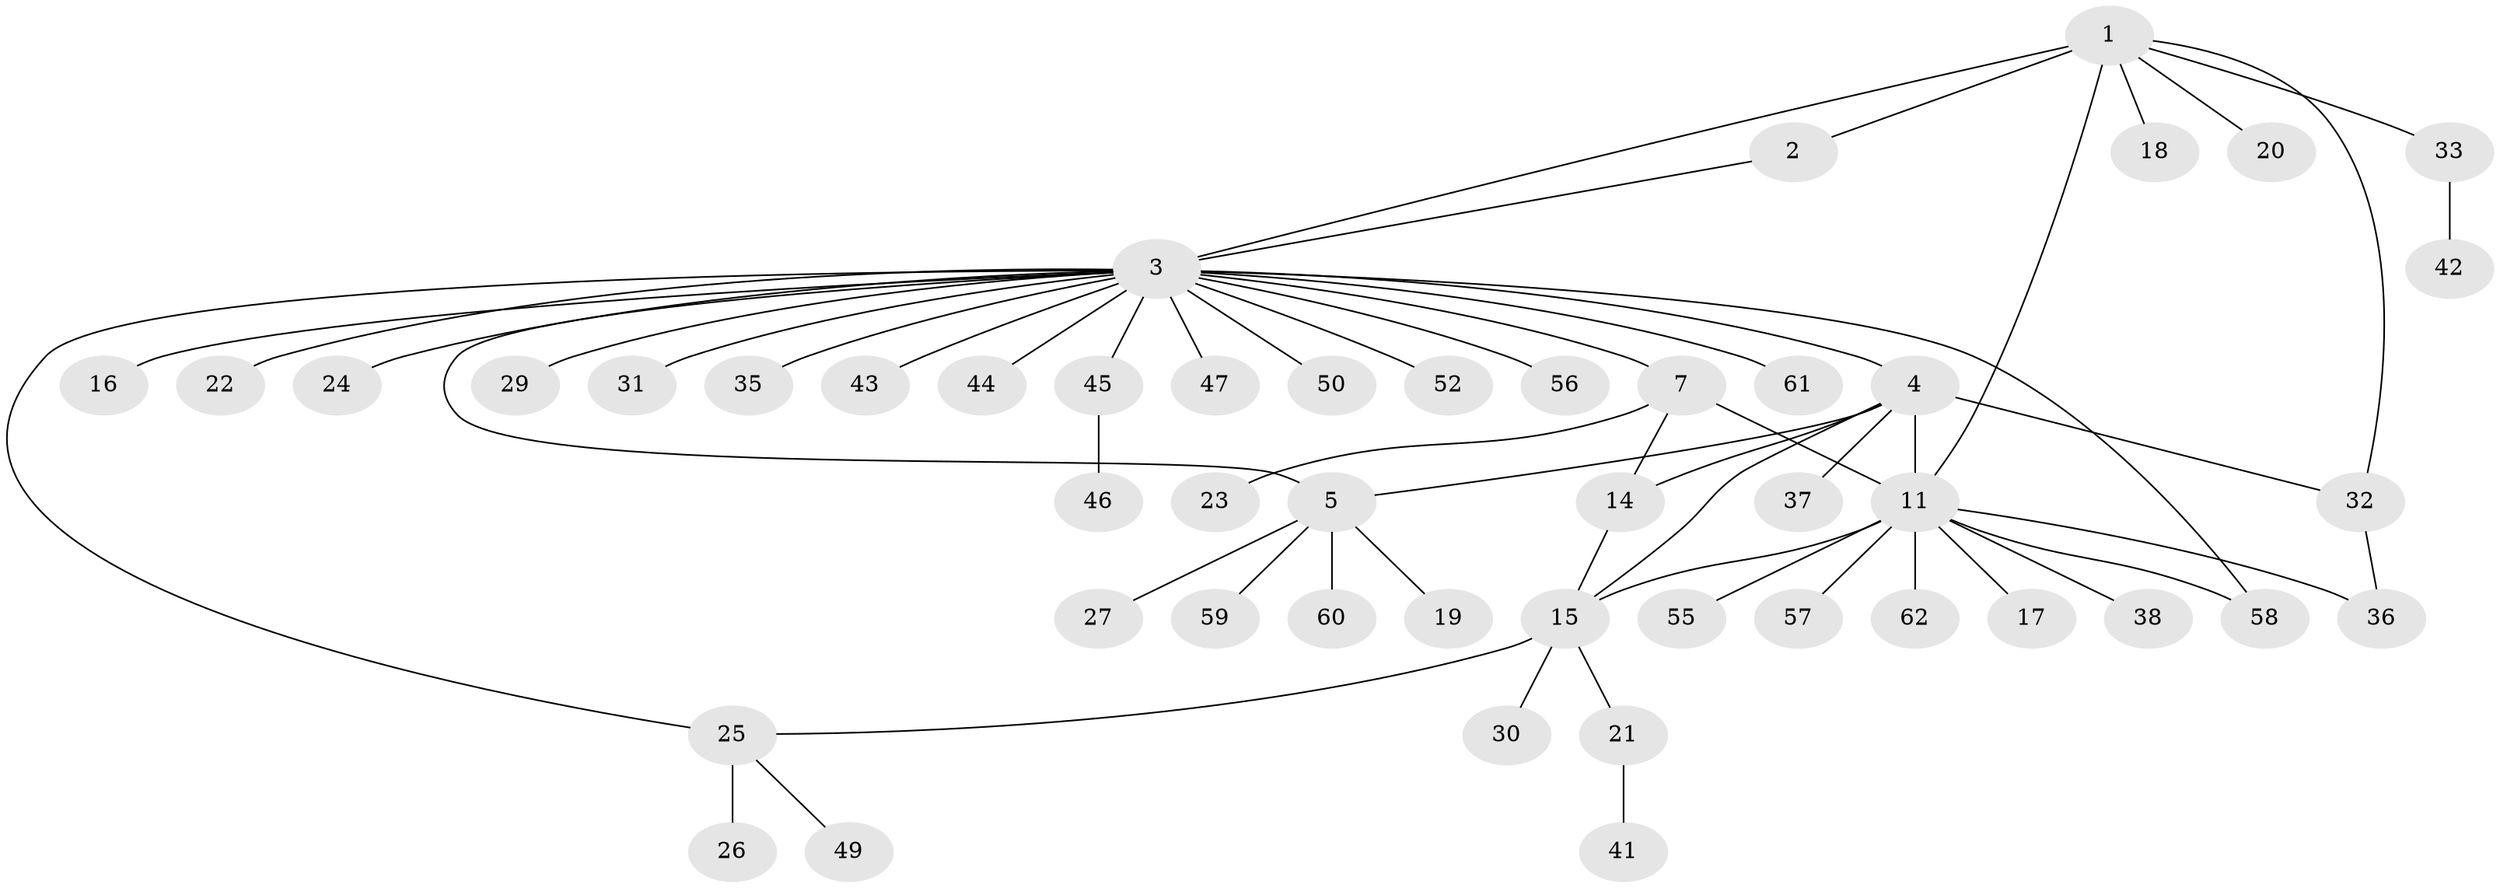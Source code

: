 // original degree distribution, {6: 0.015873015873015872, 2: 0.19047619047619047, 17: 0.015873015873015872, 5: 0.06349206349206349, 3: 0.047619047619047616, 4: 0.07936507936507936, 9: 0.015873015873015872, 10: 0.015873015873015872, 7: 0.015873015873015872, 1: 0.5396825396825397}
// Generated by graph-tools (version 1.1) at 2025/11/02/27/25 16:11:35]
// undirected, 48 vertices, 58 edges
graph export_dot {
graph [start="1"]
  node [color=gray90,style=filled];
  1 [super="+10"];
  2;
  3 [super="+9"];
  4 [super="+13"];
  5 [super="+6"];
  7 [super="+8"];
  11 [super="+12"];
  14;
  15 [super="+53"];
  16;
  17;
  18 [super="+54"];
  19;
  20;
  21 [super="+40"];
  22;
  23;
  24;
  25 [super="+28"];
  26 [super="+51"];
  27;
  29;
  30;
  31;
  32 [super="+39"];
  33 [super="+34"];
  35;
  36;
  37;
  38;
  41;
  42;
  43;
  44;
  45;
  46 [super="+48"];
  47;
  49;
  50 [super="+63"];
  52;
  55;
  56;
  57;
  58;
  59;
  60;
  61;
  62;
  1 -- 2;
  1 -- 3;
  1 -- 20;
  1 -- 32;
  1 -- 33;
  1 -- 18;
  1 -- 11 [weight=2];
  2 -- 3;
  3 -- 16;
  3 -- 24;
  3 -- 25;
  3 -- 29;
  3 -- 31;
  3 -- 35;
  3 -- 44;
  3 -- 47 [weight=2];
  3 -- 52;
  3 -- 56;
  3 -- 58;
  3 -- 61;
  3 -- 5 [weight=2];
  3 -- 7 [weight=2];
  3 -- 43;
  3 -- 45;
  3 -- 50;
  3 -- 22;
  3 -- 4;
  4 -- 5 [weight=2];
  4 -- 32;
  4 -- 11;
  4 -- 37;
  4 -- 14;
  4 -- 15;
  5 -- 19;
  5 -- 27;
  5 -- 59;
  5 -- 60;
  7 -- 14;
  7 -- 11;
  7 -- 23;
  11 -- 15;
  11 -- 17;
  11 -- 36;
  11 -- 38;
  11 -- 55;
  11 -- 58;
  11 -- 62;
  11 -- 57;
  14 -- 15;
  15 -- 21;
  15 -- 25;
  15 -- 30;
  21 -- 41;
  25 -- 26;
  25 -- 49;
  32 -- 36;
  33 -- 42;
  45 -- 46;
}
